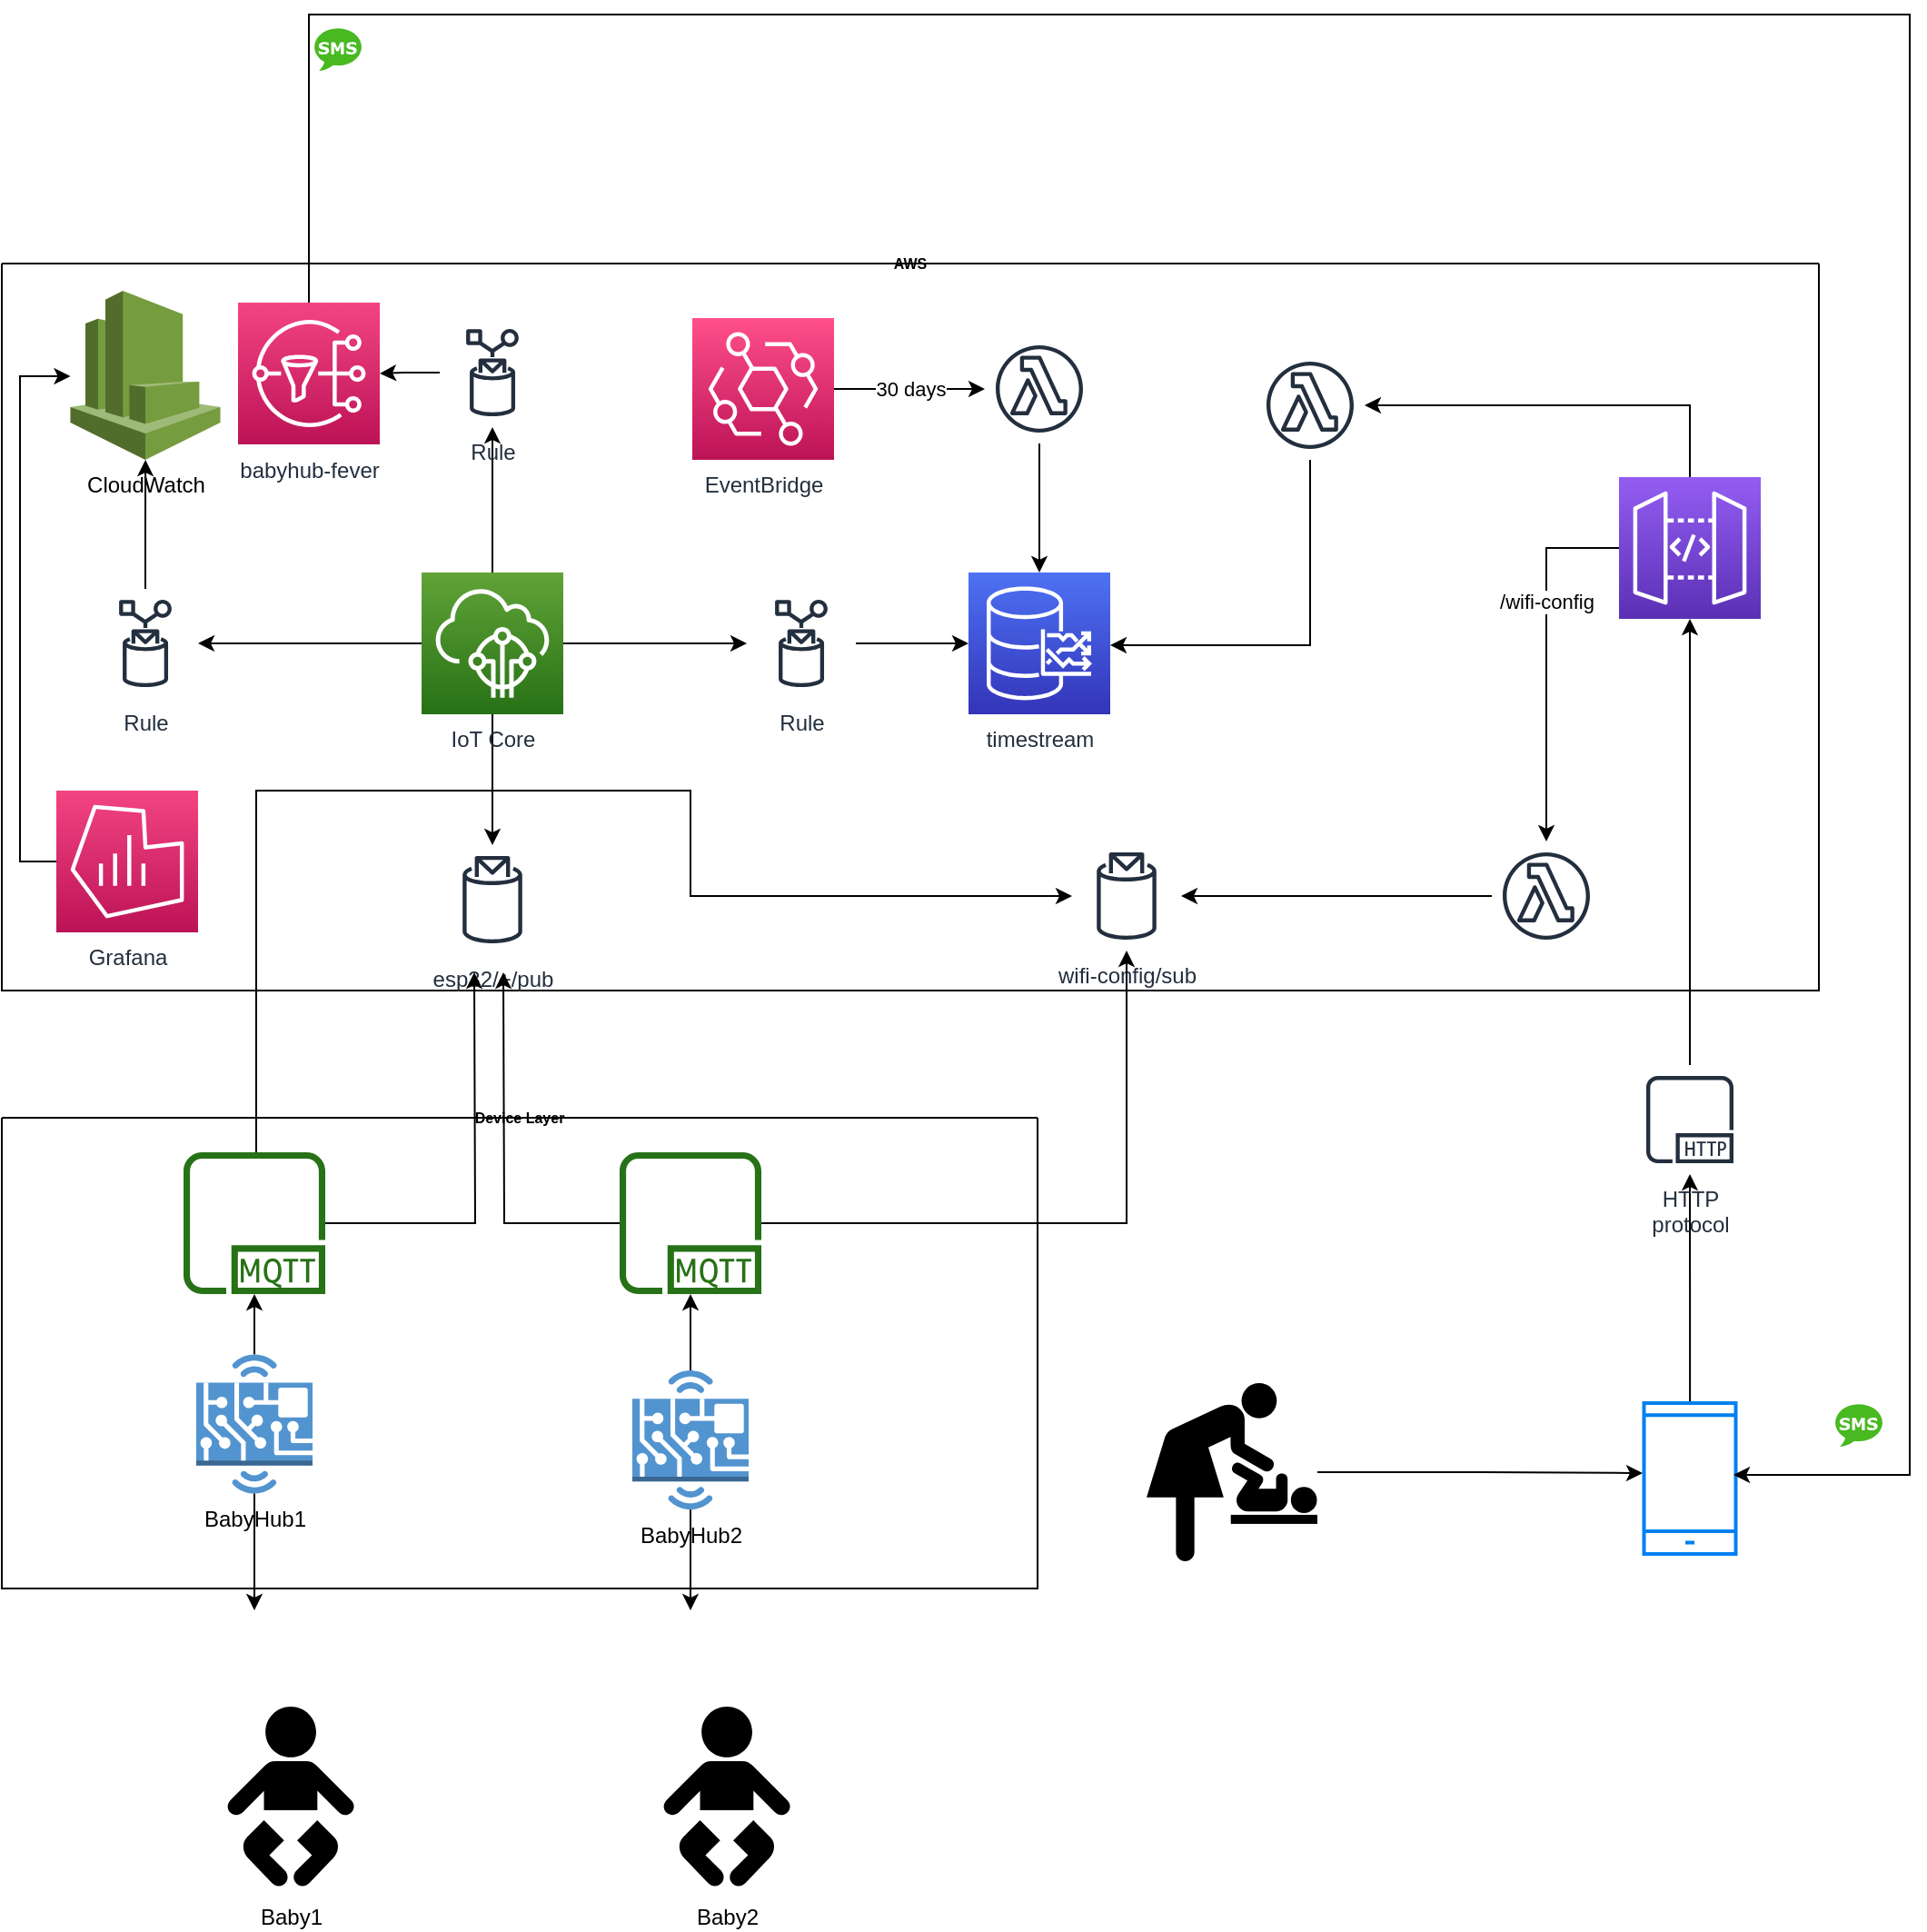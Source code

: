 <mxfile version="20.4.2" type="device"><diagram id="0o-JqUXL9QD5ZyGt48LF" name="Page-1"><mxGraphModel dx="2306" dy="1847" grid="1" gridSize="10" guides="1" tooltips="1" connect="1" arrows="1" fold="1" page="1" pageScale="1" pageWidth="850" pageHeight="1100" math="0" shadow="0"><root><mxCell id="0"/><mxCell id="1" parent="0"/><mxCell id="LP7Kk-qRWYFljVuVYiU4-14" style="edgeStyle=orthogonalEdgeStyle;rounded=0;orthogonalLoop=1;jettySize=auto;html=1;" parent="1" source="RTIXd1mOPQqCoBSJp5vh-7" target="LP7Kk-qRWYFljVuVYiU4-3" edge="1"><mxGeometry relative="1" as="geometry"/></mxCell><mxCell id="LP7Kk-qRWYFljVuVYiU4-45" style="edgeStyle=orthogonalEdgeStyle;rounded=0;orthogonalLoop=1;jettySize=auto;html=1;" parent="1" source="RTIXd1mOPQqCoBSJp5vh-7" target="LP7Kk-qRWYFljVuVYiU4-4" edge="1"><mxGeometry relative="1" as="geometry"/></mxCell><mxCell id="LP7Kk-qRWYFljVuVYiU4-62" style="edgeStyle=orthogonalEdgeStyle;rounded=0;orthogonalLoop=1;jettySize=auto;html=1;" parent="1" source="RTIXd1mOPQqCoBSJp5vh-7" target="LP7Kk-qRWYFljVuVYiU4-13" edge="1"><mxGeometry relative="1" as="geometry"/></mxCell><mxCell id="pux6hOkKhD0gbohxt62j-7" style="edgeStyle=orthogonalEdgeStyle;rounded=0;orthogonalLoop=1;jettySize=auto;html=1;" edge="1" parent="1" source="RTIXd1mOPQqCoBSJp5vh-7" target="LP7Kk-qRWYFljVuVYiU4-12"><mxGeometry relative="1" as="geometry"><Array as="points"><mxPoint x="510" y="190"/></Array></mxGeometry></mxCell><mxCell id="RTIXd1mOPQqCoBSJp5vh-7" value="IoT Core" style="outlineConnect=0;fontColor=#232F3E;gradientColor=#60A337;gradientDirection=north;fillColor=#277116;strokeColor=#ffffff;dashed=0;verticalLabelPosition=bottom;verticalAlign=top;align=center;html=1;fontSize=12;fontStyle=0;aspect=fixed;shape=mxgraph.aws4.resourceIcon;resIcon=mxgraph.aws4.iot_core;" parent="1" vertex="1"><mxGeometry x="471" y="260" width="78" height="78" as="geometry"/></mxCell><mxCell id="RTIXd1mOPQqCoBSJp5vh-31" value="" style="group" parent="1" vertex="1" connectable="0"><mxGeometry x="315" y="831" width="128" height="155" as="geometry"/></mxCell><mxCell id="RTIXd1mOPQqCoBSJp5vh-20" value="" style="shape=image;html=1;verticalAlign=top;verticalLabelPosition=bottom;labelBackgroundColor=#ffffff;imageAspect=0;aspect=fixed;image=https://cdn4.iconfinder.com/data/icons/baby-22/128/Baby-14-128.png" parent="RTIXd1mOPQqCoBSJp5vh-31" vertex="1"><mxGeometry width="128" height="128" as="geometry"/></mxCell><mxCell id="RTIXd1mOPQqCoBSJp5vh-17" value="Baby1" style="shape=mxgraph.signs.people.baby_1;html=1;fillColor=#000000;strokeColor=none;verticalLabelPosition=bottom;verticalAlign=top;align=center;" parent="RTIXd1mOPQqCoBSJp5vh-31" vertex="1"><mxGeometry x="46" y="53" width="76" height="102" as="geometry"/></mxCell><mxCell id="pux6hOkKhD0gbohxt62j-3" style="edgeStyle=orthogonalEdgeStyle;rounded=0;orthogonalLoop=1;jettySize=auto;html=1;" edge="1" parent="1" source="RTIXd1mOPQqCoBSJp5vh-34" target="LP7Kk-qRWYFljVuVYiU4-90"><mxGeometry relative="1" as="geometry"/></mxCell><mxCell id="RTIXd1mOPQqCoBSJp5vh-34" value="" style="html=1;verticalLabelPosition=bottom;align=center;labelBackgroundColor=#ffffff;verticalAlign=top;strokeWidth=2;strokeColor=#0080F0;shadow=0;dashed=0;shape=mxgraph.ios7.icons.smartphone;" parent="1" vertex="1"><mxGeometry x="1143.75" y="716.99" width="50.5" height="83.01" as="geometry"/></mxCell><mxCell id="2WZgt_YI5OTrJMZBsare-5" value="Device Layer" style="swimlane;startSize=0;fontSize=8;" parent="1" vertex="1"><mxGeometry x="240" y="560" width="570" height="259" as="geometry"/></mxCell><mxCell id="RTIXd1mOPQqCoBSJp5vh-4" value="" style="outlineConnect=0;fontColor=#232F3E;gradientColor=none;fillColor=#277116;strokeColor=none;dashed=0;verticalLabelPosition=bottom;verticalAlign=top;align=center;html=1;fontSize=12;fontStyle=0;aspect=fixed;pointerEvents=1;shape=mxgraph.aws4.mqtt_protocol;" parent="2WZgt_YI5OTrJMZBsare-5" vertex="1"><mxGeometry x="100" y="19" width="78" height="78" as="geometry"/></mxCell><mxCell id="LP7Kk-qRWYFljVuVYiU4-43" style="edgeStyle=orthogonalEdgeStyle;rounded=0;orthogonalLoop=1;jettySize=auto;html=1;" parent="2WZgt_YI5OTrJMZBsare-5" source="LP7Kk-qRWYFljVuVYiU4-1" target="RTIXd1mOPQqCoBSJp5vh-4" edge="1"><mxGeometry relative="1" as="geometry"/></mxCell><mxCell id="LP7Kk-qRWYFljVuVYiU4-1" value="BabyHub1" style="outlineConnect=0;dashed=0;verticalLabelPosition=bottom;verticalAlign=top;align=center;html=1;shape=mxgraph.aws3.hardware_board;fillColor=#5294CF;gradientColor=none;" parent="2WZgt_YI5OTrJMZBsare-5" vertex="1"><mxGeometry x="107" y="130.21" width="64" height="76.57" as="geometry"/></mxCell><mxCell id="LP7Kk-qRWYFljVuVYiU4-54" style="edgeStyle=orthogonalEdgeStyle;rounded=0;orthogonalLoop=1;jettySize=auto;html=1;" parent="2WZgt_YI5OTrJMZBsare-5" source="LP7Kk-qRWYFljVuVYiU4-51" target="LP7Kk-qRWYFljVuVYiU4-52" edge="1"><mxGeometry relative="1" as="geometry"/></mxCell><mxCell id="LP7Kk-qRWYFljVuVYiU4-51" value="BabyHub2&lt;br&gt;" style="outlineConnect=0;dashed=0;verticalLabelPosition=bottom;verticalAlign=top;align=center;html=1;shape=mxgraph.aws3.hardware_board;fillColor=#5294CF;gradientColor=none;" parent="2WZgt_YI5OTrJMZBsare-5" vertex="1"><mxGeometry x="347" y="139.0" width="64" height="76.57" as="geometry"/></mxCell><mxCell id="LP7Kk-qRWYFljVuVYiU4-52" value="" style="outlineConnect=0;fontColor=#232F3E;gradientColor=none;fillColor=#277116;strokeColor=none;dashed=0;verticalLabelPosition=bottom;verticalAlign=top;align=center;html=1;fontSize=12;fontStyle=0;aspect=fixed;pointerEvents=1;shape=mxgraph.aws4.mqtt_protocol;" parent="2WZgt_YI5OTrJMZBsare-5" vertex="1"><mxGeometry x="340" y="19" width="78" height="78" as="geometry"/></mxCell><mxCell id="2WZgt_YI5OTrJMZBsare-10" value="AWS" style="swimlane;startSize=0;fontSize=8;" parent="1" vertex="1"><mxGeometry x="240" y="90" width="1000" height="400" as="geometry"><mxRectangle x="240" y="90" width="60" height="20" as="alternateBounds"/></mxGeometry></mxCell><mxCell id="LP7Kk-qRWYFljVuVYiU4-3" value="Rule" style="sketch=0;outlineConnect=0;fontColor=#232F3E;gradientColor=none;strokeColor=#232F3E;fillColor=#ffffff;dashed=0;verticalLabelPosition=bottom;verticalAlign=top;align=center;html=1;fontSize=12;fontStyle=0;aspect=fixed;shape=mxgraph.aws4.resourceIcon;resIcon=mxgraph.aws4.rule;" parent="2WZgt_YI5OTrJMZBsare-10" vertex="1"><mxGeometry x="50" y="179" width="58" height="60" as="geometry"/></mxCell><mxCell id="LP7Kk-qRWYFljVuVYiU4-12" value="Rule" style="sketch=0;outlineConnect=0;fontColor=#232F3E;gradientColor=none;strokeColor=#232F3E;fillColor=#ffffff;dashed=0;verticalLabelPosition=bottom;verticalAlign=top;align=center;html=1;fontSize=12;fontStyle=0;aspect=fixed;shape=mxgraph.aws4.resourceIcon;resIcon=mxgraph.aws4.rule;" parent="2WZgt_YI5OTrJMZBsare-10" vertex="1"><mxGeometry x="241" y="30" width="58" height="60" as="geometry"/></mxCell><mxCell id="LP7Kk-qRWYFljVuVYiU4-97" style="edgeStyle=orthogonalEdgeStyle;rounded=0;orthogonalLoop=1;jettySize=auto;html=1;" parent="2WZgt_YI5OTrJMZBsare-10" source="LP7Kk-qRWYFljVuVYiU4-13" target="LP7Kk-qRWYFljVuVYiU4-96" edge="1"><mxGeometry relative="1" as="geometry"/></mxCell><mxCell id="LP7Kk-qRWYFljVuVYiU4-13" value="Rule" style="sketch=0;outlineConnect=0;fontColor=#232F3E;gradientColor=none;strokeColor=#232F3E;fillColor=#ffffff;dashed=0;verticalLabelPosition=bottom;verticalAlign=top;align=center;html=1;fontSize=12;fontStyle=0;aspect=fixed;shape=mxgraph.aws4.resourceIcon;resIcon=mxgraph.aws4.rule;" parent="2WZgt_YI5OTrJMZBsare-10" vertex="1"><mxGeometry x="410" y="179" width="60" height="60" as="geometry"/></mxCell><mxCell id="LP7Kk-qRWYFljVuVYiU4-86" value="EventBridge" style="sketch=0;points=[[0,0,0],[0.25,0,0],[0.5,0,0],[0.75,0,0],[1,0,0],[0,1,0],[0.25,1,0],[0.5,1,0],[0.75,1,0],[1,1,0],[0,0.25,0],[0,0.5,0],[0,0.75,0],[1,0.25,0],[1,0.5,0],[1,0.75,0]];outlineConnect=0;fontColor=#232F3E;gradientColor=#FF4F8B;gradientDirection=north;fillColor=#BC1356;strokeColor=#ffffff;dashed=0;verticalLabelPosition=bottom;verticalAlign=top;align=center;html=1;fontSize=12;fontStyle=0;aspect=fixed;shape=mxgraph.aws4.resourceIcon;resIcon=mxgraph.aws4.eventbridge;" parent="2WZgt_YI5OTrJMZBsare-10" vertex="1"><mxGeometry x="380" y="30" width="78" height="78" as="geometry"/></mxCell><mxCell id="LP7Kk-qRWYFljVuVYiU4-96" value="timestream" style="sketch=0;points=[[0,0,0],[0.25,0,0],[0.5,0,0],[0.75,0,0],[1,0,0],[0,1,0],[0.25,1,0],[0.5,1,0],[0.75,1,0],[1,1,0],[0,0.25,0],[0,0.5,0],[0,0.75,0],[1,0.25,0],[1,0.5,0],[1,0.75,0]];outlineConnect=0;fontColor=#232F3E;gradientColor=#4D72F3;gradientDirection=north;fillColor=#3334B9;strokeColor=#ffffff;dashed=0;verticalLabelPosition=bottom;verticalAlign=top;align=center;html=1;fontSize=12;fontStyle=0;aspect=fixed;shape=mxgraph.aws4.resourceIcon;resIcon=mxgraph.aws4.timestream;" parent="2WZgt_YI5OTrJMZBsare-10" vertex="1"><mxGeometry x="532" y="170" width="78" height="78" as="geometry"/></mxCell><mxCell id="LP7Kk-qRWYFljVuVYiU4-105" value="wifi-config/sub" style="sketch=0;outlineConnect=0;fontColor=#232F3E;gradientColor=none;strokeColor=#232F3E;fillColor=#ffffff;dashed=0;verticalLabelPosition=bottom;verticalAlign=top;align=center;html=1;fontSize=12;fontStyle=0;aspect=fixed;shape=mxgraph.aws4.resourceIcon;resIcon=mxgraph.aws4.topic_2;" parent="2WZgt_YI5OTrJMZBsare-10" vertex="1"><mxGeometry x="589" y="318" width="60" height="60" as="geometry"/></mxCell><mxCell id="RTIXd1mOPQqCoBSJp5vh-3" value="CloudWatch" style="outlineConnect=0;dashed=0;verticalLabelPosition=bottom;verticalAlign=top;align=center;html=1;shape=mxgraph.aws3.cloudwatch;fillColor=#759C3E;gradientColor=none;" parent="2WZgt_YI5OTrJMZBsare-10" vertex="1"><mxGeometry x="37.75" y="15" width="82.5" height="93" as="geometry"/></mxCell><mxCell id="LP7Kk-qRWYFljVuVYiU4-93" style="edgeStyle=orthogonalEdgeStyle;rounded=0;orthogonalLoop=1;jettySize=auto;html=1;" parent="2WZgt_YI5OTrJMZBsare-10" source="LP7Kk-qRWYFljVuVYiU4-3" target="RTIXd1mOPQqCoBSJp5vh-3" edge="1"><mxGeometry relative="1" as="geometry"/></mxCell><mxCell id="LP7Kk-qRWYFljVuVYiU4-85" value="" style="sketch=0;outlineConnect=0;fontColor=#232F3E;gradientColor=none;strokeColor=#232F3E;fillColor=#ffffff;dashed=0;verticalLabelPosition=bottom;verticalAlign=top;align=center;html=1;fontSize=12;fontStyle=0;aspect=fixed;shape=mxgraph.aws4.resourceIcon;resIcon=mxgraph.aws4.lambda_function;" parent="2WZgt_YI5OTrJMZBsare-10" vertex="1"><mxGeometry x="541" y="39" width="60" height="60" as="geometry"/></mxCell><mxCell id="LP7Kk-qRWYFljVuVYiU4-116" style="edgeStyle=orthogonalEdgeStyle;rounded=0;orthogonalLoop=1;jettySize=auto;html=1;" parent="2WZgt_YI5OTrJMZBsare-10" source="LP7Kk-qRWYFljVuVYiU4-85" target="LP7Kk-qRWYFljVuVYiU4-96" edge="1"><mxGeometry relative="1" as="geometry"/></mxCell><mxCell id="LP7Kk-qRWYFljVuVYiU4-88" value="30 days" style="edgeStyle=orthogonalEdgeStyle;rounded=0;orthogonalLoop=1;jettySize=auto;html=1;" parent="2WZgt_YI5OTrJMZBsare-10" source="LP7Kk-qRWYFljVuVYiU4-86" target="LP7Kk-qRWYFljVuVYiU4-85" edge="1"><mxGeometry relative="1" as="geometry"/></mxCell><mxCell id="RTIXd1mOPQqCoBSJp5vh-12" value="babyhub-fever" style="outlineConnect=0;fontColor=#232F3E;gradientColor=#F34482;gradientDirection=north;fillColor=#BC1356;strokeColor=#ffffff;dashed=0;verticalLabelPosition=bottom;verticalAlign=top;align=center;html=1;fontSize=12;fontStyle=0;aspect=fixed;shape=mxgraph.aws4.resourceIcon;resIcon=mxgraph.aws4.sns;" parent="2WZgt_YI5OTrJMZBsare-10" vertex="1"><mxGeometry x="130" y="21.5" width="78" height="78" as="geometry"/></mxCell><mxCell id="LP7Kk-qRWYFljVuVYiU4-94" value="" style="edgeStyle=orthogonalEdgeStyle;rounded=0;orthogonalLoop=1;jettySize=auto;html=1;" parent="2WZgt_YI5OTrJMZBsare-10" source="LP7Kk-qRWYFljVuVYiU4-12" target="RTIXd1mOPQqCoBSJp5vh-12" edge="1"><mxGeometry relative="1" as="geometry"/></mxCell><mxCell id="pux6hOkKhD0gbohxt62j-9" style="edgeStyle=orthogonalEdgeStyle;rounded=0;orthogonalLoop=1;jettySize=auto;html=1;" edge="1" parent="2WZgt_YI5OTrJMZBsare-10" source="LP7Kk-qRWYFljVuVYiU4-100" target="pux6hOkKhD0gbohxt62j-5"><mxGeometry relative="1" as="geometry"><Array as="points"><mxPoint x="929" y="78"/></Array></mxGeometry></mxCell><mxCell id="LP7Kk-qRWYFljVuVYiU4-100" value="" style="sketch=0;points=[[0,0,0],[0.25,0,0],[0.5,0,0],[0.75,0,0],[1,0,0],[0,1,0],[0.25,1,0],[0.5,1,0],[0.75,1,0],[1,1,0],[0,0.25,0],[0,0.5,0],[0,0.75,0],[1,0.25,0],[1,0.5,0],[1,0.75,0]];outlineConnect=0;fontColor=#232F3E;gradientColor=#945DF2;gradientDirection=north;fillColor=#5A30B5;strokeColor=#ffffff;dashed=0;verticalLabelPosition=bottom;verticalAlign=top;align=center;html=1;fontSize=12;fontStyle=0;aspect=fixed;shape=mxgraph.aws4.resourceIcon;resIcon=mxgraph.aws4.api_gateway;" parent="2WZgt_YI5OTrJMZBsare-10" vertex="1"><mxGeometry x="890" y="117.5" width="78" height="78" as="geometry"/></mxCell><mxCell id="LP7Kk-qRWYFljVuVYiU4-103" style="edgeStyle=orthogonalEdgeStyle;rounded=0;orthogonalLoop=1;jettySize=auto;html=1;" parent="2WZgt_YI5OTrJMZBsare-10" source="LP7Kk-qRWYFljVuVYiU4-100" target="pux6hOkKhD0gbohxt62j-6" edge="1"><mxGeometry relative="1" as="geometry"><mxPoint x="764.5" y="173" as="targetPoint"/></mxGeometry></mxCell><mxCell id="LP7Kk-qRWYFljVuVYiU4-110" value="/wifi-config" style="edgeLabel;html=1;align=center;verticalAlign=middle;resizable=0;points=[];" parent="LP7Kk-qRWYFljVuVYiU4-103" vertex="1" connectable="0"><mxGeometry x="-0.315" relative="1" as="geometry"><mxPoint as="offset"/></mxGeometry></mxCell><mxCell id="pux6hOkKhD0gbohxt62j-2" style="edgeStyle=orthogonalEdgeStyle;rounded=0;orthogonalLoop=1;jettySize=auto;html=1;" edge="1" parent="2WZgt_YI5OTrJMZBsare-10" source="LP7Kk-qRWYFljVuVYiU4-66" target="RTIXd1mOPQqCoBSJp5vh-3"><mxGeometry relative="1" as="geometry"><Array as="points"><mxPoint x="10" y="329"/><mxPoint x="10" y="62"/></Array></mxGeometry></mxCell><mxCell id="LP7Kk-qRWYFljVuVYiU4-66" value="Grafana" style="sketch=0;points=[[0,0,0],[0.25,0,0],[0.5,0,0],[0.75,0,0],[1,0,0],[0,1,0],[0.25,1,0],[0.5,1,0],[0.75,1,0],[1,1,0],[0,0.25,0],[0,0.5,0],[0,0.75,0],[1,0.25,0],[1,0.5,0],[1,0.75,0]];points=[[0,0,0],[0.25,0,0],[0.5,0,0],[0.75,0,0],[1,0,0],[0,1,0],[0.25,1,0],[0.5,1,0],[0.75,1,0],[1,1,0],[0,0.25,0],[0,0.5,0],[0,0.75,0],[1,0.25,0],[1,0.5,0],[1,0.75,0]];outlineConnect=0;fontColor=#232F3E;gradientColor=#F34482;gradientDirection=north;fillColor=#BC1356;strokeColor=#ffffff;dashed=0;verticalLabelPosition=bottom;verticalAlign=top;align=center;html=1;fontSize=12;fontStyle=0;aspect=fixed;shape=mxgraph.aws4.resourceIcon;resIcon=mxgraph.aws4.managed_service_for_grafana;" parent="2WZgt_YI5OTrJMZBsare-10" vertex="1"><mxGeometry x="30" y="290" width="78" height="78" as="geometry"/></mxCell><mxCell id="pux6hOkKhD0gbohxt62j-10" style="edgeStyle=orthogonalEdgeStyle;rounded=0;orthogonalLoop=1;jettySize=auto;html=1;" edge="1" parent="2WZgt_YI5OTrJMZBsare-10" source="pux6hOkKhD0gbohxt62j-5" target="LP7Kk-qRWYFljVuVYiU4-96"><mxGeometry relative="1" as="geometry"><Array as="points"><mxPoint x="720" y="210"/></Array></mxGeometry></mxCell><mxCell id="pux6hOkKhD0gbohxt62j-5" value="" style="sketch=0;outlineConnect=0;fontColor=#232F3E;gradientColor=none;strokeColor=#232F3E;fillColor=#ffffff;dashed=0;verticalLabelPosition=bottom;verticalAlign=top;align=center;html=1;fontSize=12;fontStyle=0;aspect=fixed;shape=mxgraph.aws4.resourceIcon;resIcon=mxgraph.aws4.lambda_function;" vertex="1" parent="2WZgt_YI5OTrJMZBsare-10"><mxGeometry x="690" y="48" width="60" height="60" as="geometry"/></mxCell><mxCell id="pux6hOkKhD0gbohxt62j-8" style="edgeStyle=orthogonalEdgeStyle;rounded=0;orthogonalLoop=1;jettySize=auto;html=1;" edge="1" parent="2WZgt_YI5OTrJMZBsare-10" source="pux6hOkKhD0gbohxt62j-6" target="LP7Kk-qRWYFljVuVYiU4-105"><mxGeometry relative="1" as="geometry"/></mxCell><mxCell id="pux6hOkKhD0gbohxt62j-6" value="" style="sketch=0;outlineConnect=0;fontColor=#232F3E;gradientColor=none;strokeColor=#232F3E;fillColor=#ffffff;dashed=0;verticalLabelPosition=bottom;verticalAlign=top;align=center;html=1;fontSize=12;fontStyle=0;aspect=fixed;shape=mxgraph.aws4.resourceIcon;resIcon=mxgraph.aws4.lambda_function;" vertex="1" parent="2WZgt_YI5OTrJMZBsare-10"><mxGeometry x="820" y="318" width="60" height="60" as="geometry"/></mxCell><mxCell id="LP7Kk-qRWYFljVuVYiU4-23" style="edgeStyle=orthogonalEdgeStyle;rounded=0;orthogonalLoop=1;jettySize=auto;html=1;" parent="1" source="LP7Kk-qRWYFljVuVYiU4-1" target="RTIXd1mOPQqCoBSJp5vh-20" edge="1"><mxGeometry relative="1" as="geometry"/></mxCell><mxCell id="LP7Kk-qRWYFljVuVYiU4-4" value="esp32/+/pub" style="sketch=0;outlineConnect=0;fontColor=#232F3E;gradientColor=none;strokeColor=#232F3E;fillColor=#ffffff;dashed=0;verticalLabelPosition=bottom;verticalAlign=top;align=center;html=1;fontSize=12;fontStyle=0;aspect=fixed;shape=mxgraph.aws4.resourceIcon;resIcon=mxgraph.aws4.topic_2;" parent="1" vertex="1"><mxGeometry x="480" y="410" width="60" height="60" as="geometry"/></mxCell><mxCell id="LP7Kk-qRWYFljVuVYiU4-44" style="edgeStyle=orthogonalEdgeStyle;rounded=0;orthogonalLoop=1;jettySize=auto;html=1;" parent="1" source="RTIXd1mOPQqCoBSJp5vh-4" edge="1"><mxGeometry relative="1" as="geometry"><mxPoint x="420" y="579" as="sourcePoint"/><mxPoint x="500" y="480" as="targetPoint"/></mxGeometry></mxCell><mxCell id="LP7Kk-qRWYFljVuVYiU4-53" style="edgeStyle=orthogonalEdgeStyle;rounded=0;orthogonalLoop=1;jettySize=auto;html=1;" parent="1" source="LP7Kk-qRWYFljVuVYiU4-52" edge="1"><mxGeometry relative="1" as="geometry"><mxPoint x="516" y="480" as="targetPoint"/><mxPoint x="580" y="579" as="sourcePoint"/></mxGeometry></mxCell><mxCell id="LP7Kk-qRWYFljVuVYiU4-55" value="" style="group" parent="1" vertex="1" connectable="0"><mxGeometry x="555" y="831" width="128" height="155" as="geometry"/></mxCell><mxCell id="LP7Kk-qRWYFljVuVYiU4-72" value="" style="group" parent="LP7Kk-qRWYFljVuVYiU4-55" vertex="1" connectable="0"><mxGeometry width="128" height="155" as="geometry"/></mxCell><mxCell id="LP7Kk-qRWYFljVuVYiU4-56" value="" style="shape=image;html=1;verticalAlign=top;verticalLabelPosition=bottom;labelBackgroundColor=#ffffff;imageAspect=0;aspect=fixed;image=https://cdn4.iconfinder.com/data/icons/baby-22/128/Baby-14-128.png" parent="LP7Kk-qRWYFljVuVYiU4-72" vertex="1"><mxGeometry width="128" height="128" as="geometry"/></mxCell><mxCell id="LP7Kk-qRWYFljVuVYiU4-57" value="Baby2" style="shape=mxgraph.signs.people.baby_1;html=1;fillColor=#000000;strokeColor=none;verticalLabelPosition=bottom;verticalAlign=top;align=center;" parent="LP7Kk-qRWYFljVuVYiU4-72" vertex="1"><mxGeometry x="46" y="53" width="76" height="102" as="geometry"/></mxCell><mxCell id="LP7Kk-qRWYFljVuVYiU4-58" style="edgeStyle=orthogonalEdgeStyle;rounded=0;orthogonalLoop=1;jettySize=auto;html=1;" parent="1" source="LP7Kk-qRWYFljVuVYiU4-51" target="LP7Kk-qRWYFljVuVYiU4-56" edge="1"><mxGeometry relative="1" as="geometry"/></mxCell><mxCell id="LP7Kk-qRWYFljVuVYiU4-79" style="edgeStyle=orthogonalEdgeStyle;rounded=0;orthogonalLoop=1;jettySize=auto;html=1;entryX=-0.015;entryY=0.464;entryDx=0;entryDy=0;entryPerimeter=0;" parent="1" source="LP7Kk-qRWYFljVuVYiU4-74" target="RTIXd1mOPQqCoBSJp5vh-34" edge="1"><mxGeometry relative="1" as="geometry"/></mxCell><mxCell id="LP7Kk-qRWYFljVuVYiU4-74" value="" style="shape=mxgraph.signs.people.changing_station;html=1;pointerEvents=1;fillColor=#000000;strokeColor=none;verticalLabelPosition=bottom;verticalAlign=top;align=center;" parent="1" vertex="1"><mxGeometry x="870" y="706" width="94" height="98" as="geometry"/></mxCell><mxCell id="LP7Kk-qRWYFljVuVYiU4-84" value="" style="dashed=0;outlineConnect=0;html=1;align=center;labelPosition=center;verticalLabelPosition=bottom;verticalAlign=top;shape=mxgraph.weblogos.sms;fillColor=#48B921;strokeColor=none" parent="1" vertex="1"><mxGeometry x="1249" y="716.99" width="25.95" height="24" as="geometry"/></mxCell><mxCell id="pux6hOkKhD0gbohxt62j-4" style="edgeStyle=orthogonalEdgeStyle;rounded=0;orthogonalLoop=1;jettySize=auto;html=1;" edge="1" parent="1" source="LP7Kk-qRWYFljVuVYiU4-90" target="LP7Kk-qRWYFljVuVYiU4-100"><mxGeometry relative="1" as="geometry"/></mxCell><mxCell id="LP7Kk-qRWYFljVuVYiU4-90" value="HTTP&#10;protocol" style="sketch=0;outlineConnect=0;fontColor=#232F3E;gradientColor=none;strokeColor=#232F3E;fillColor=#ffffff;dashed=0;verticalLabelPosition=bottom;verticalAlign=top;align=center;html=1;fontSize=12;fontStyle=0;aspect=fixed;shape=mxgraph.aws4.resourceIcon;resIcon=mxgraph.aws4.http_protocol;" parent="1" vertex="1"><mxGeometry x="1139" y="531.01" width="60" height="60" as="geometry"/></mxCell><mxCell id="LP7Kk-qRWYFljVuVYiU4-95" value="" style="shape=image;html=1;verticalAlign=top;verticalLabelPosition=bottom;labelBackgroundColor=#ffffff;imageAspect=0;aspect=fixed;image=https://cdn2.iconfinder.com/data/icons/education-1021/200/Certificate-128.png" parent="1" vertex="1"><mxGeometry x="520" y="500" width="36" height="36" as="geometry"/></mxCell><mxCell id="LP7Kk-qRWYFljVuVYiU4-113" style="edgeStyle=orthogonalEdgeStyle;rounded=0;orthogonalLoop=1;jettySize=auto;html=1;entryX=0.976;entryY=0.476;entryDx=0;entryDy=0;entryPerimeter=0;" parent="1" source="RTIXd1mOPQqCoBSJp5vh-12" target="RTIXd1mOPQqCoBSJp5vh-34" edge="1"><mxGeometry relative="1" as="geometry"><Array as="points"><mxPoint x="409" y="-47"/><mxPoint x="1290" y="-47"/><mxPoint x="1290" y="757"/></Array></mxGeometry></mxCell><mxCell id="LP7Kk-qRWYFljVuVYiU4-114" style="edgeStyle=orthogonalEdgeStyle;rounded=0;orthogonalLoop=1;jettySize=auto;html=1;" parent="1" source="LP7Kk-qRWYFljVuVYiU4-52" target="LP7Kk-qRWYFljVuVYiU4-105" edge="1"><mxGeometry relative="1" as="geometry"/></mxCell><mxCell id="LP7Kk-qRWYFljVuVYiU4-115" style="edgeStyle=orthogonalEdgeStyle;rounded=0;orthogonalLoop=1;jettySize=auto;html=1;" parent="1" source="RTIXd1mOPQqCoBSJp5vh-4" target="LP7Kk-qRWYFljVuVYiU4-105" edge="1"><mxGeometry relative="1" as="geometry"><Array as="points"><mxPoint x="380" y="380"/><mxPoint x="619" y="380"/></Array></mxGeometry></mxCell><mxCell id="pux6hOkKhD0gbohxt62j-11" value="" style="dashed=0;outlineConnect=0;html=1;align=center;labelPosition=center;verticalLabelPosition=bottom;verticalAlign=top;shape=mxgraph.weblogos.sms;fillColor=#48B921;strokeColor=none" vertex="1" parent="1"><mxGeometry x="412" y="-40" width="25.95" height="24" as="geometry"/></mxCell></root></mxGraphModel></diagram></mxfile>